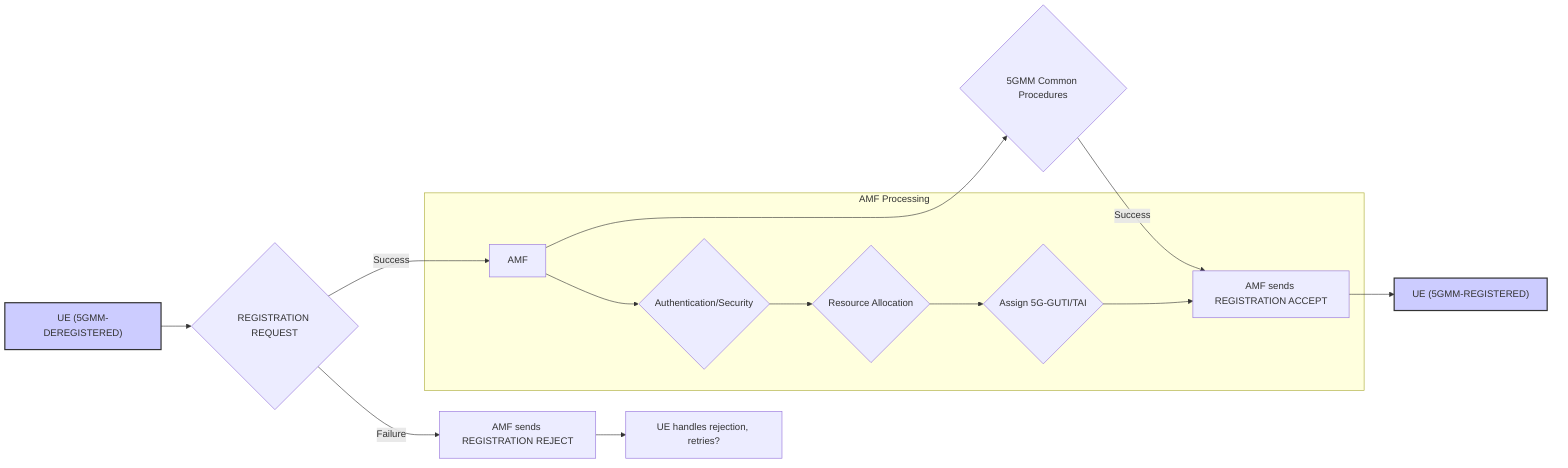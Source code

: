 graph LR
    A["UE (5GMM-DEREGISTERED)"] --> B{"REGISTRATION REQUEST"}
    B --"Success"--> C["AMF"]
    C --> D{"5GMM Common Procedures"}
    D --"Success"--> E["AMF sends REGISTRATION ACCEPT"]
    E --> F["UE (5GMM-REGISTERED)"]
    B --"Failure"--> G["AMF sends REGISTRATION REJECT"]
    G --> H["UE handles rejection, retries?"]
    
    subgraph "AMF Processing"
        C --> I{"Authentication/Security"}
        I --> J{"Resource Allocation"}
        J --> K{"Assign 5G-GUTI/TAI"}
        K --> E
    end

    style F fill:#ccf,stroke:#333,stroke-width:2px
    style A fill:#ccf,stroke:#333,stroke-width:2px